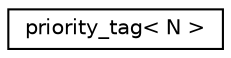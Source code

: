 digraph "Graphical Class Hierarchy"
{
 // LATEX_PDF_SIZE
  edge [fontname="Helvetica",fontsize="10",labelfontname="Helvetica",labelfontsize="10"];
  node [fontname="Helvetica",fontsize="10",shape=record];
  rankdir="LR";
  Node0 [label="priority_tag\< N \>",height=0.2,width=0.4,color="black", fillcolor="white", style="filled",URL="$structdetail_1_1priority__tag.html",tooltip=" "];
}
